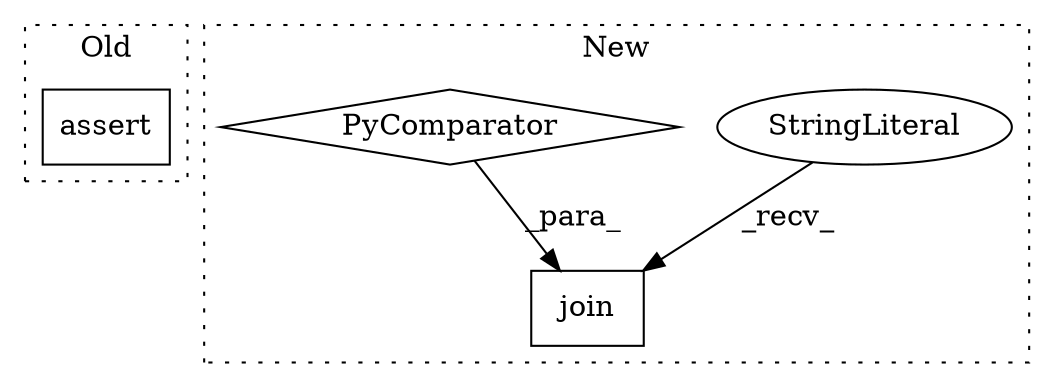 digraph G {
subgraph cluster0 {
1 [label="assert" a="6" s="733" l="7" shape="box"];
label = "Old";
style="dotted";
}
subgraph cluster1 {
2 [label="join" a="32" s="893,1007" l="14,-3" shape="box"];
3 [label="StringLiteral" a="45" s="889" l="3" shape="ellipse"];
4 [label="PyComparator" a="113" s="980" l="21" shape="diamond"];
label = "New";
style="dotted";
}
3 -> 2 [label="_recv_"];
4 -> 2 [label="_para_"];
}